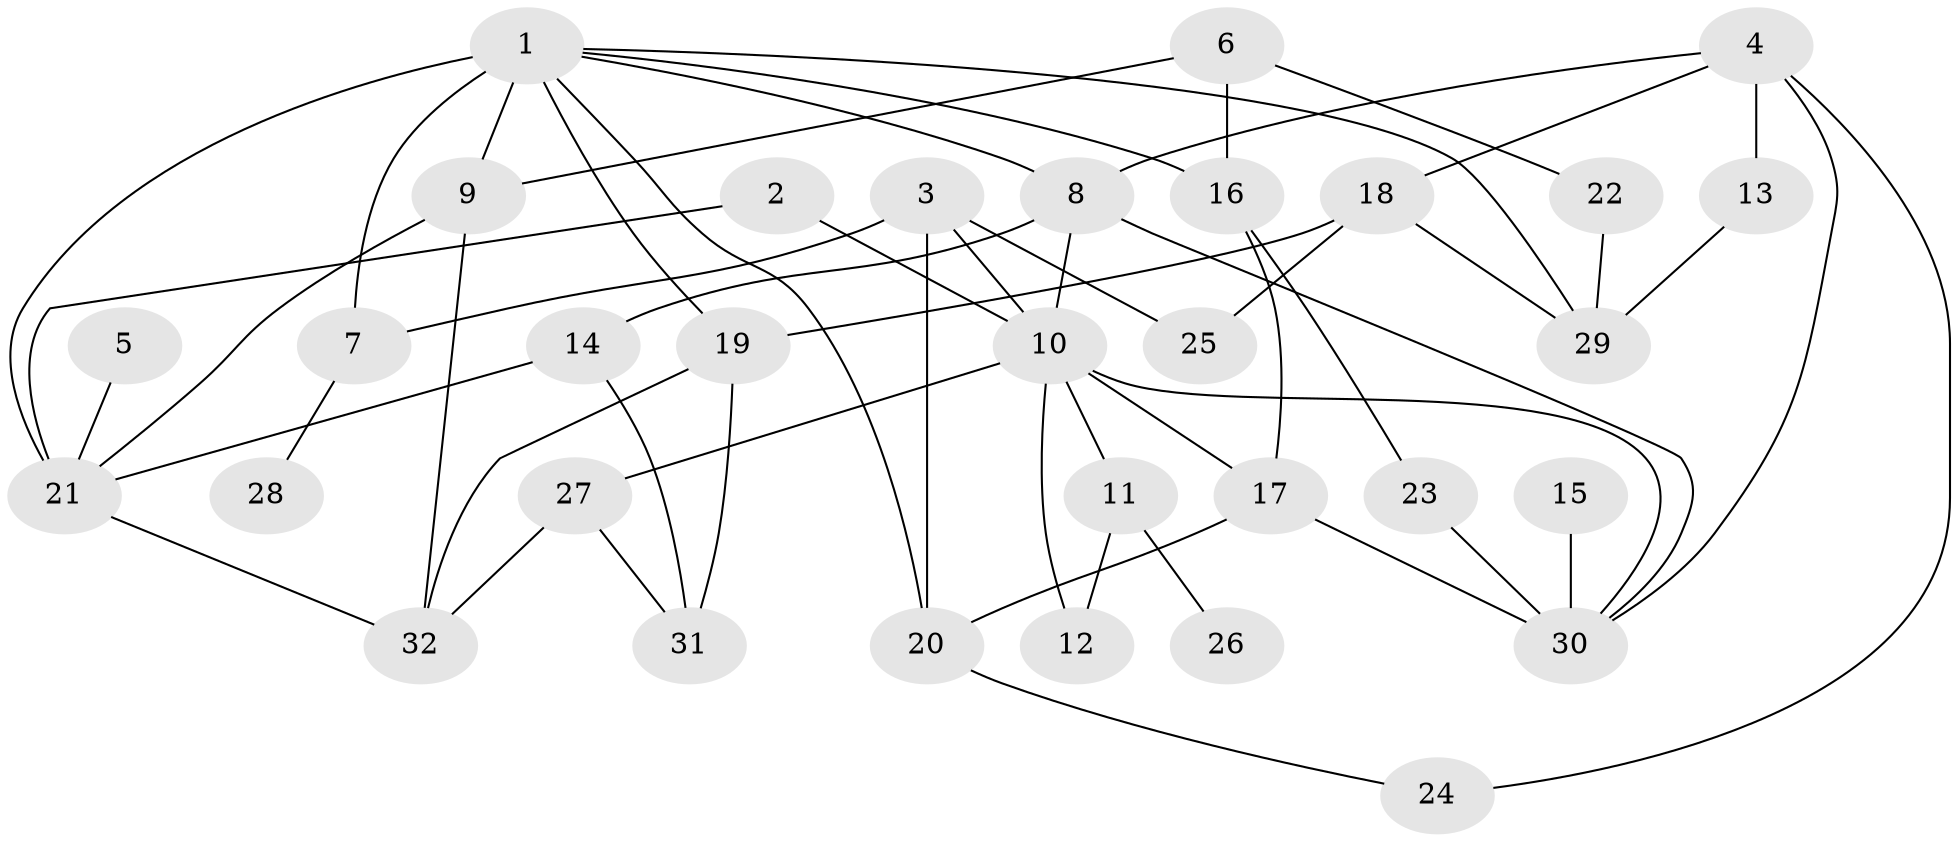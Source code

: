 // original degree distribution, {4: 0.12698412698412698, 6: 0.047619047619047616, 7: 0.031746031746031744, 5: 0.07936507936507936, 2: 0.31746031746031744, 3: 0.2222222222222222, 1: 0.1746031746031746}
// Generated by graph-tools (version 1.1) at 2025/00/03/09/25 03:00:58]
// undirected, 32 vertices, 55 edges
graph export_dot {
graph [start="1"]
  node [color=gray90,style=filled];
  1;
  2;
  3;
  4;
  5;
  6;
  7;
  8;
  9;
  10;
  11;
  12;
  13;
  14;
  15;
  16;
  17;
  18;
  19;
  20;
  21;
  22;
  23;
  24;
  25;
  26;
  27;
  28;
  29;
  30;
  31;
  32;
  1 -- 7 [weight=1.0];
  1 -- 8 [weight=1.0];
  1 -- 9 [weight=1.0];
  1 -- 16 [weight=1.0];
  1 -- 19 [weight=1.0];
  1 -- 20 [weight=1.0];
  1 -- 21 [weight=3.0];
  1 -- 29 [weight=1.0];
  2 -- 10 [weight=1.0];
  2 -- 21 [weight=1.0];
  3 -- 7 [weight=1.0];
  3 -- 10 [weight=1.0];
  3 -- 20 [weight=1.0];
  3 -- 25 [weight=1.0];
  4 -- 8 [weight=1.0];
  4 -- 13 [weight=1.0];
  4 -- 18 [weight=1.0];
  4 -- 24 [weight=1.0];
  4 -- 30 [weight=1.0];
  5 -- 21 [weight=1.0];
  6 -- 9 [weight=1.0];
  6 -- 16 [weight=1.0];
  6 -- 22 [weight=1.0];
  7 -- 28 [weight=1.0];
  8 -- 10 [weight=1.0];
  8 -- 14 [weight=1.0];
  8 -- 30 [weight=1.0];
  9 -- 21 [weight=1.0];
  9 -- 32 [weight=1.0];
  10 -- 11 [weight=2.0];
  10 -- 12 [weight=1.0];
  10 -- 17 [weight=1.0];
  10 -- 27 [weight=1.0];
  10 -- 30 [weight=1.0];
  11 -- 12 [weight=1.0];
  11 -- 26 [weight=1.0];
  13 -- 29 [weight=1.0];
  14 -- 21 [weight=1.0];
  14 -- 31 [weight=1.0];
  15 -- 30 [weight=2.0];
  16 -- 17 [weight=1.0];
  16 -- 23 [weight=1.0];
  17 -- 20 [weight=1.0];
  17 -- 30 [weight=1.0];
  18 -- 19 [weight=1.0];
  18 -- 25 [weight=1.0];
  18 -- 29 [weight=1.0];
  19 -- 31 [weight=1.0];
  19 -- 32 [weight=1.0];
  20 -- 24 [weight=1.0];
  21 -- 32 [weight=1.0];
  22 -- 29 [weight=1.0];
  23 -- 30 [weight=1.0];
  27 -- 31 [weight=1.0];
  27 -- 32 [weight=1.0];
}
